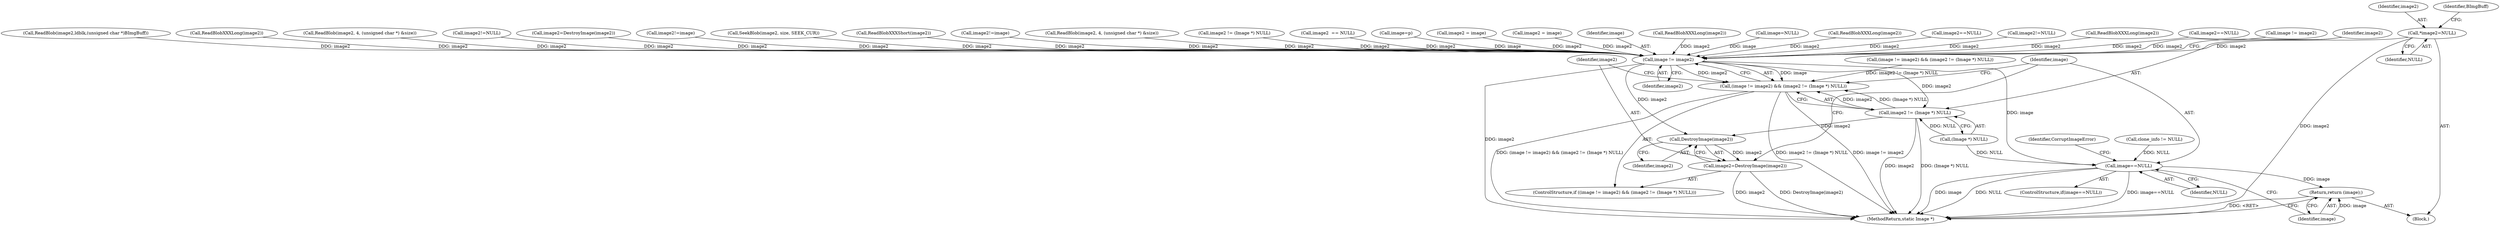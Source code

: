 digraph "0_ImageMagick_e5c063a1007506ba69e97a35effcdef944421c89@pointer" {
"1000161" [label="(Call,*image2=NULL)"];
"1001889" [label="(Call,image != image2)"];
"1001888" [label="(Call,(image != image2) && (image2 != (Image *) NULL))"];
"1001892" [label="(Call,image2 != (Image *) NULL)"];
"1001899" [label="(Call,DestroyImage(image2))"];
"1001897" [label="(Call,image2=DestroyImage(image2))"];
"1001902" [label="(Call,image==NULL)"];
"1001908" [label="(Return,return (image);)"];
"1000667" [label="(Call,ReadBlobXXXShort(image2))"];
"1001910" [label="(MethodReturn,static Image *)"];
"1000989" [label="(Call,image2 != (Image *) NULL)"];
"1000292" [label="(Call,image2  == NULL)"];
"1001821" [label="(Call,image=p)"];
"1001887" [label="(ControlStructure,if ((image != image2) && (image2 != (Image *) NULL)))"];
"1001897" [label="(Call,image2=DestroyImage(image2))"];
"1001888" [label="(Call,(image != image2) && (image2 != (Image *) NULL))"];
"1001909" [label="(Identifier,image)"];
"1001715" [label="(Call,image2 = image)"];
"1000473" [label="(Call,image2 = image)"];
"1001890" [label="(Identifier,image)"];
"1000643" [label="(Call,ReadBlobXXXLong(image2))"];
"1001784" [label="(Call,image=NULL)"];
"1000610" [label="(Call,ReadBlobXXXLong(image2))"];
"1001712" [label="(Call,image2==NULL)"];
"1001633" [label="(Call,image2!=NULL)"];
"1000502" [label="(Call,ReadBlobXXXLong(image2))"];
"1001889" [label="(Call,image != image2)"];
"1001908" [label="(Return,return (image);)"];
"1000161" [label="(Call,*image2=NULL)"];
"1001906" [label="(Identifier,CorruptImageError)"];
"1000494" [label="(Call,image2==NULL)"];
"1001903" [label="(Identifier,image)"];
"1000162" [label="(Identifier,image2)"];
"1000986" [label="(Call,image != image2)"];
"1000163" [label="(Identifier,NULL)"];
"1001277" [label="(Call,ReadBlob(image2,ldblk,(unsigned char *)BImgBuff))"];
"1001894" [label="(Call,(Image *) NULL)"];
"1001892" [label="(Call,image2 != (Image *) NULL)"];
"1000587" [label="(Call,ReadBlobXXXLong(image2))"];
"1001902" [label="(Call,image==NULL)"];
"1001900" [label="(Identifier,image2)"];
"1000176" [label="(Identifier,BImgBuff)"];
"1001899" [label="(Call,DestroyImage(image2))"];
"1000812" [label="(Call,ReadBlob(image2, 4, (unsigned char *) &size))"];
"1001901" [label="(ControlStructure,if(image==NULL))"];
"1001720" [label="(Call,image2!=NULL)"];
"1000994" [label="(Call,image2=DestroyImage(image2))"];
"1001637" [label="(Call,image2!=image)"];
"1001891" [label="(Identifier,image2)"];
"1000774" [label="(Call,SeekBlob(image2, size, SEEK_CUR))"];
"1000985" [label="(Call,(image != image2) && (image2 != (Image *) NULL))"];
"1000158" [label="(Block,)"];
"1001893" [label="(Identifier,image2)"];
"1001904" [label="(Identifier,NULL)"];
"1001898" [label="(Identifier,image2)"];
"1001850" [label="(Call,clone_info != NULL)"];
"1001724" [label="(Call,image2!=image)"];
"1000785" [label="(Call,ReadBlob(image2, 4, (unsigned char *) &size))"];
"1000161" -> "1000158"  [label="AST: "];
"1000161" -> "1000163"  [label="CFG: "];
"1000162" -> "1000161"  [label="AST: "];
"1000163" -> "1000161"  [label="AST: "];
"1000176" -> "1000161"  [label="CFG: "];
"1000161" -> "1001910"  [label="DDG: image2"];
"1000161" -> "1001889"  [label="DDG: image2"];
"1001889" -> "1001888"  [label="AST: "];
"1001889" -> "1001891"  [label="CFG: "];
"1001890" -> "1001889"  [label="AST: "];
"1001891" -> "1001889"  [label="AST: "];
"1001893" -> "1001889"  [label="CFG: "];
"1001888" -> "1001889"  [label="CFG: "];
"1001889" -> "1001910"  [label="DDG: image2"];
"1001889" -> "1001888"  [label="DDG: image"];
"1001889" -> "1001888"  [label="DDG: image2"];
"1001821" -> "1001889"  [label="DDG: image"];
"1001784" -> "1001889"  [label="DDG: image"];
"1001712" -> "1001889"  [label="DDG: image2"];
"1000610" -> "1001889"  [label="DDG: image2"];
"1000494" -> "1001889"  [label="DDG: image2"];
"1001724" -> "1001889"  [label="DDG: image2"];
"1000989" -> "1001889"  [label="DDG: image2"];
"1001720" -> "1001889"  [label="DDG: image2"];
"1000812" -> "1001889"  [label="DDG: image2"];
"1000994" -> "1001889"  [label="DDG: image2"];
"1000774" -> "1001889"  [label="DDG: image2"];
"1001277" -> "1001889"  [label="DDG: image2"];
"1000986" -> "1001889"  [label="DDG: image2"];
"1000667" -> "1001889"  [label="DDG: image2"];
"1000292" -> "1001889"  [label="DDG: image2"];
"1000643" -> "1001889"  [label="DDG: image2"];
"1001637" -> "1001889"  [label="DDG: image2"];
"1000502" -> "1001889"  [label="DDG: image2"];
"1001633" -> "1001889"  [label="DDG: image2"];
"1000587" -> "1001889"  [label="DDG: image2"];
"1001715" -> "1001889"  [label="DDG: image2"];
"1000473" -> "1001889"  [label="DDG: image2"];
"1000785" -> "1001889"  [label="DDG: image2"];
"1001889" -> "1001892"  [label="DDG: image2"];
"1001889" -> "1001899"  [label="DDG: image2"];
"1001889" -> "1001902"  [label="DDG: image"];
"1001888" -> "1001887"  [label="AST: "];
"1001888" -> "1001892"  [label="CFG: "];
"1001892" -> "1001888"  [label="AST: "];
"1001898" -> "1001888"  [label="CFG: "];
"1001903" -> "1001888"  [label="CFG: "];
"1001888" -> "1001910"  [label="DDG: image != image2"];
"1001888" -> "1001910"  [label="DDG: (image != image2) && (image2 != (Image *) NULL)"];
"1001888" -> "1001910"  [label="DDG: image2 != (Image *) NULL"];
"1001892" -> "1001888"  [label="DDG: image2"];
"1001892" -> "1001888"  [label="DDG: (Image *) NULL"];
"1000985" -> "1001888"  [label="DDG: image2 != (Image *) NULL"];
"1001892" -> "1001894"  [label="CFG: "];
"1001893" -> "1001892"  [label="AST: "];
"1001894" -> "1001892"  [label="AST: "];
"1001892" -> "1001910"  [label="DDG: (Image *) NULL"];
"1001892" -> "1001910"  [label="DDG: image2"];
"1001894" -> "1001892"  [label="DDG: NULL"];
"1001892" -> "1001899"  [label="DDG: image2"];
"1001899" -> "1001897"  [label="AST: "];
"1001899" -> "1001900"  [label="CFG: "];
"1001900" -> "1001899"  [label="AST: "];
"1001897" -> "1001899"  [label="CFG: "];
"1001899" -> "1001897"  [label="DDG: image2"];
"1001897" -> "1001887"  [label="AST: "];
"1001898" -> "1001897"  [label="AST: "];
"1001903" -> "1001897"  [label="CFG: "];
"1001897" -> "1001910"  [label="DDG: DestroyImage(image2)"];
"1001897" -> "1001910"  [label="DDG: image2"];
"1001902" -> "1001901"  [label="AST: "];
"1001902" -> "1001904"  [label="CFG: "];
"1001903" -> "1001902"  [label="AST: "];
"1001904" -> "1001902"  [label="AST: "];
"1001906" -> "1001902"  [label="CFG: "];
"1001909" -> "1001902"  [label="CFG: "];
"1001902" -> "1001910"  [label="DDG: NULL"];
"1001902" -> "1001910"  [label="DDG: image==NULL"];
"1001902" -> "1001910"  [label="DDG: image"];
"1001894" -> "1001902"  [label="DDG: NULL"];
"1001850" -> "1001902"  [label="DDG: NULL"];
"1001902" -> "1001908"  [label="DDG: image"];
"1001908" -> "1000158"  [label="AST: "];
"1001908" -> "1001909"  [label="CFG: "];
"1001909" -> "1001908"  [label="AST: "];
"1001910" -> "1001908"  [label="CFG: "];
"1001908" -> "1001910"  [label="DDG: <RET>"];
"1001909" -> "1001908"  [label="DDG: image"];
}
